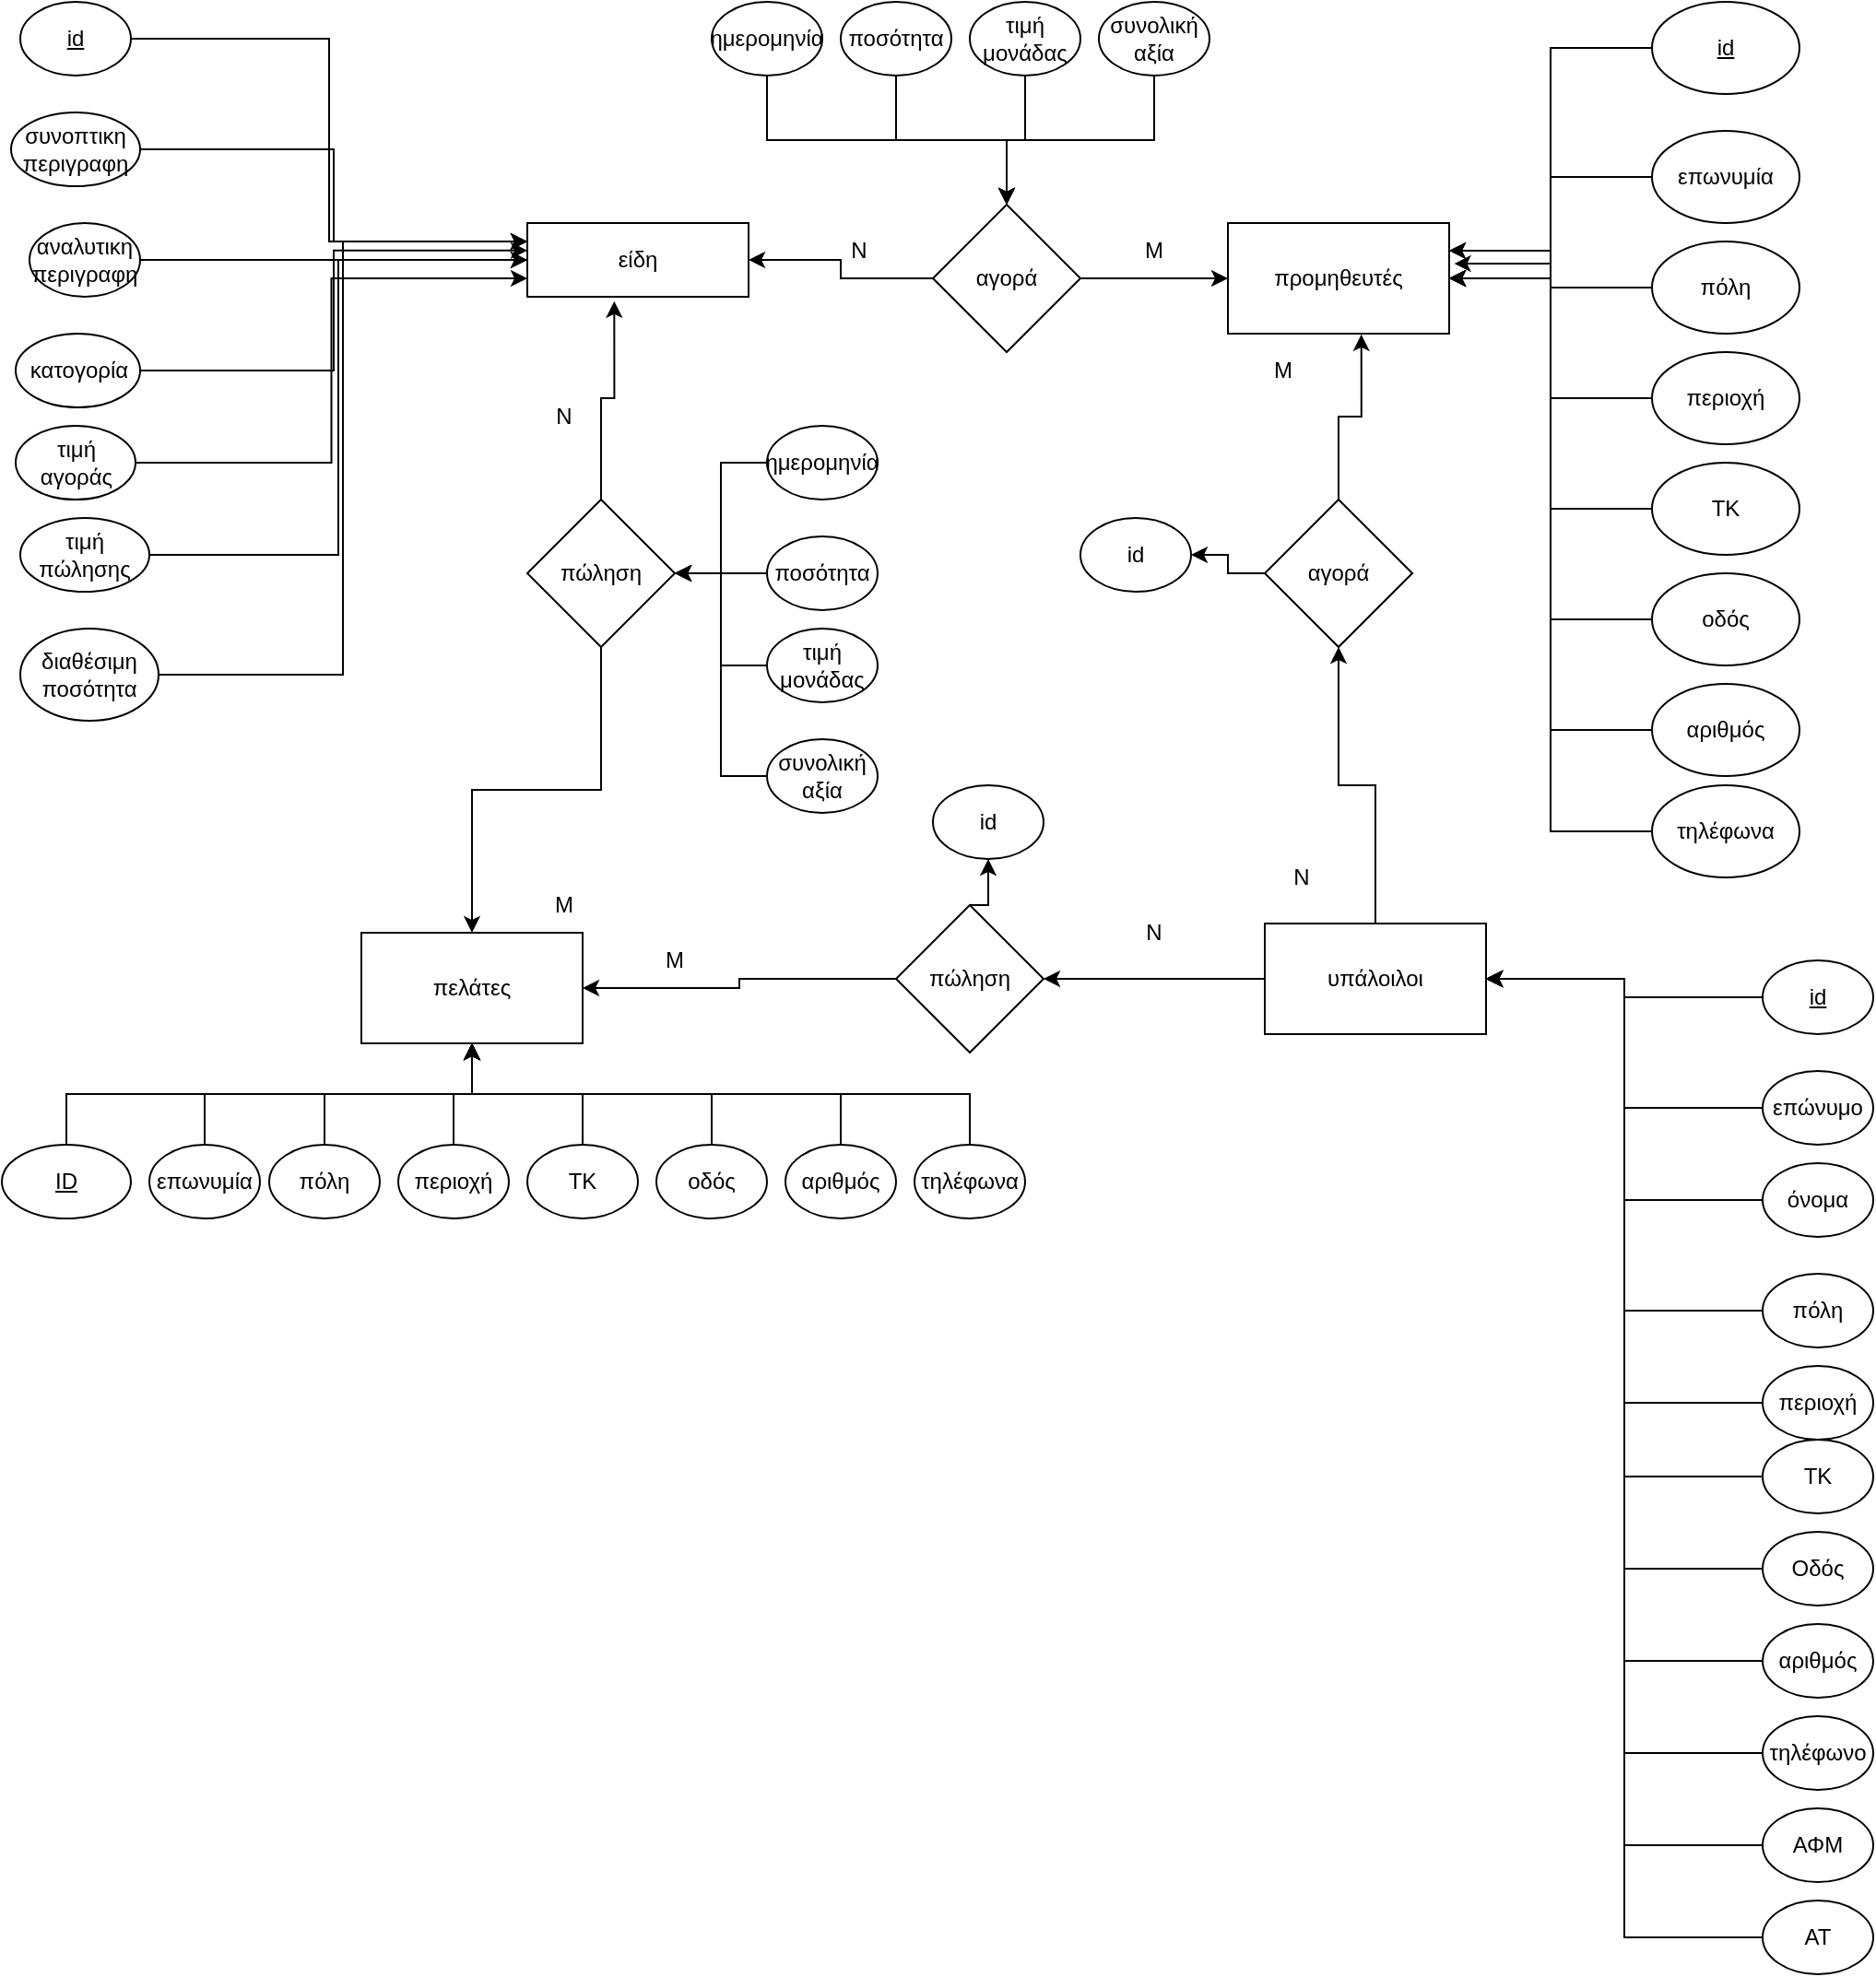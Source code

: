 <mxfile version="22.1.5" type="github">
  <diagram name="Σελίδα-1" id="LRhwLYZ0XrOosCkNov4p">
    <mxGraphModel dx="2100" dy="1132" grid="1" gridSize="10" guides="1" tooltips="1" connect="1" arrows="1" fold="1" page="1" pageScale="1" pageWidth="1169" pageHeight="1654" math="0" shadow="0">
      <root>
        <mxCell id="0" />
        <mxCell id="1" parent="0" />
        <mxCell id="1mnrNNHJ70fO4R5j_hnI-3" value="είδη" style="rounded=0;whiteSpace=wrap;html=1;" vertex="1" parent="1">
          <mxGeometry x="300" y="140" width="120" height="40" as="geometry" />
        </mxCell>
        <mxCell id="1mnrNNHJ70fO4R5j_hnI-4" value="πελάτες" style="rounded=0;whiteSpace=wrap;html=1;" vertex="1" parent="1">
          <mxGeometry x="210" y="525" width="120" height="60" as="geometry" />
        </mxCell>
        <mxCell id="1mnrNNHJ70fO4R5j_hnI-131" style="edgeStyle=orthogonalEdgeStyle;rounded=0;orthogonalLoop=1;jettySize=auto;html=1;exitX=0;exitY=0.5;exitDx=0;exitDy=0;entryX=1;entryY=0.5;entryDx=0;entryDy=0;" edge="1" parent="1" source="1mnrNNHJ70fO4R5j_hnI-5" target="1mnrNNHJ70fO4R5j_hnI-129">
          <mxGeometry relative="1" as="geometry" />
        </mxCell>
        <mxCell id="1mnrNNHJ70fO4R5j_hnI-132" style="edgeStyle=orthogonalEdgeStyle;rounded=0;orthogonalLoop=1;jettySize=auto;html=1;exitX=0.5;exitY=0;exitDx=0;exitDy=0;entryX=0.5;entryY=1;entryDx=0;entryDy=0;" edge="1" parent="1" source="1mnrNNHJ70fO4R5j_hnI-5" target="1mnrNNHJ70fO4R5j_hnI-130">
          <mxGeometry relative="1" as="geometry" />
        </mxCell>
        <mxCell id="1mnrNNHJ70fO4R5j_hnI-5" value="υπάλοιλοι" style="rounded=0;whiteSpace=wrap;html=1;" vertex="1" parent="1">
          <mxGeometry x="700" y="520" width="120" height="60" as="geometry" />
        </mxCell>
        <mxCell id="1mnrNNHJ70fO4R5j_hnI-6" value="προμηθευτές" style="rounded=0;whiteSpace=wrap;html=1;" vertex="1" parent="1">
          <mxGeometry x="680" y="140" width="120" height="60" as="geometry" />
        </mxCell>
        <mxCell id="1mnrNNHJ70fO4R5j_hnI-8" value="&lt;u&gt;id&lt;/u&gt;" style="ellipse;whiteSpace=wrap;html=1;" vertex="1" parent="1">
          <mxGeometry x="25" y="20" width="60" height="40" as="geometry" />
        </mxCell>
        <mxCell id="1mnrNNHJ70fO4R5j_hnI-9" value="αναλυτικη περιγραφη" style="ellipse;whiteSpace=wrap;html=1;" vertex="1" parent="1">
          <mxGeometry x="30" y="140" width="60" height="40" as="geometry" />
        </mxCell>
        <mxCell id="1mnrNNHJ70fO4R5j_hnI-18" style="edgeStyle=orthogonalEdgeStyle;rounded=0;orthogonalLoop=1;jettySize=auto;html=1;exitX=1;exitY=0.5;exitDx=0;exitDy=0;entryX=0;entryY=0.25;entryDx=0;entryDy=0;" edge="1" parent="1" source="1mnrNNHJ70fO4R5j_hnI-10" target="1mnrNNHJ70fO4R5j_hnI-3">
          <mxGeometry relative="1" as="geometry">
            <mxPoint x="130" y="80" as="targetPoint" />
          </mxGeometry>
        </mxCell>
        <mxCell id="1mnrNNHJ70fO4R5j_hnI-10" value="συνοπτικη περιγραφη" style="ellipse;whiteSpace=wrap;html=1;" vertex="1" parent="1">
          <mxGeometry x="20" y="80" width="70" height="40" as="geometry" />
        </mxCell>
        <mxCell id="1mnrNNHJ70fO4R5j_hnI-24" style="edgeStyle=orthogonalEdgeStyle;rounded=0;orthogonalLoop=1;jettySize=auto;html=1;exitX=1;exitY=0.5;exitDx=0;exitDy=0;entryX=0;entryY=0.25;entryDx=0;entryDy=0;" edge="1" parent="1" source="1mnrNNHJ70fO4R5j_hnI-12" target="1mnrNNHJ70fO4R5j_hnI-3">
          <mxGeometry relative="1" as="geometry" />
        </mxCell>
        <mxCell id="1mnrNNHJ70fO4R5j_hnI-12" value="διαθέσιμη ποσότητα" style="ellipse;whiteSpace=wrap;html=1;" vertex="1" parent="1">
          <mxGeometry x="25" y="360" width="75" height="50" as="geometry" />
        </mxCell>
        <mxCell id="1mnrNNHJ70fO4R5j_hnI-23" style="edgeStyle=orthogonalEdgeStyle;rounded=0;orthogonalLoop=1;jettySize=auto;html=1;exitX=1;exitY=0.5;exitDx=0;exitDy=0;entryX=0;entryY=0.5;entryDx=0;entryDy=0;" edge="1" parent="1" source="1mnrNNHJ70fO4R5j_hnI-13" target="1mnrNNHJ70fO4R5j_hnI-3">
          <mxGeometry relative="1" as="geometry" />
        </mxCell>
        <mxCell id="1mnrNNHJ70fO4R5j_hnI-13" value="τιμή πώλησης" style="ellipse;whiteSpace=wrap;html=1;" vertex="1" parent="1">
          <mxGeometry x="25" y="300" width="70" height="40" as="geometry" />
        </mxCell>
        <mxCell id="1mnrNNHJ70fO4R5j_hnI-22" style="edgeStyle=orthogonalEdgeStyle;rounded=0;orthogonalLoop=1;jettySize=auto;html=1;exitX=1;exitY=0.5;exitDx=0;exitDy=0;entryX=0;entryY=0.75;entryDx=0;entryDy=0;" edge="1" parent="1" source="1mnrNNHJ70fO4R5j_hnI-14" target="1mnrNNHJ70fO4R5j_hnI-3">
          <mxGeometry relative="1" as="geometry" />
        </mxCell>
        <mxCell id="1mnrNNHJ70fO4R5j_hnI-14" value="τιμή αγοράς" style="ellipse;whiteSpace=wrap;html=1;" vertex="1" parent="1">
          <mxGeometry x="22.5" y="250" width="65" height="40" as="geometry" />
        </mxCell>
        <mxCell id="1mnrNNHJ70fO4R5j_hnI-21" style="edgeStyle=orthogonalEdgeStyle;rounded=0;orthogonalLoop=1;jettySize=auto;html=1;exitX=1;exitY=0.5;exitDx=0;exitDy=0;entryX=0;entryY=0.5;entryDx=0;entryDy=0;" edge="1" parent="1" source="1mnrNNHJ70fO4R5j_hnI-15" target="1mnrNNHJ70fO4R5j_hnI-3">
          <mxGeometry relative="1" as="geometry" />
        </mxCell>
        <mxCell id="1mnrNNHJ70fO4R5j_hnI-15" value="κατογορία" style="ellipse;whiteSpace=wrap;html=1;" vertex="1" parent="1">
          <mxGeometry x="22.5" y="200" width="67.5" height="40" as="geometry" />
        </mxCell>
        <mxCell id="1mnrNNHJ70fO4R5j_hnI-17" style="edgeStyle=orthogonalEdgeStyle;rounded=0;orthogonalLoop=1;jettySize=auto;html=1;exitX=1;exitY=0.5;exitDx=0;exitDy=0;entryX=0;entryY=0.25;entryDx=0;entryDy=0;" edge="1" parent="1" source="1mnrNNHJ70fO4R5j_hnI-8" target="1mnrNNHJ70fO4R5j_hnI-3">
          <mxGeometry relative="1" as="geometry">
            <mxPoint x="110" y="70" as="targetPoint" />
          </mxGeometry>
        </mxCell>
        <mxCell id="1mnrNNHJ70fO4R5j_hnI-19" style="edgeStyle=orthogonalEdgeStyle;rounded=0;orthogonalLoop=1;jettySize=auto;html=1;exitX=1;exitY=0.5;exitDx=0;exitDy=0;entryX=0;entryY=0.373;entryDx=0;entryDy=0;entryPerimeter=0;" edge="1" parent="1" source="1mnrNNHJ70fO4R5j_hnI-9" target="1mnrNNHJ70fO4R5j_hnI-3">
          <mxGeometry relative="1" as="geometry" />
        </mxCell>
        <mxCell id="1mnrNNHJ70fO4R5j_hnI-27" style="edgeStyle=orthogonalEdgeStyle;rounded=0;orthogonalLoop=1;jettySize=auto;html=1;exitX=1;exitY=0.5;exitDx=0;exitDy=0;entryX=0;entryY=0.5;entryDx=0;entryDy=0;" edge="1" parent="1" source="1mnrNNHJ70fO4R5j_hnI-25" target="1mnrNNHJ70fO4R5j_hnI-6">
          <mxGeometry relative="1" as="geometry" />
        </mxCell>
        <mxCell id="1mnrNNHJ70fO4R5j_hnI-28" style="edgeStyle=orthogonalEdgeStyle;rounded=0;orthogonalLoop=1;jettySize=auto;html=1;exitX=0;exitY=0.5;exitDx=0;exitDy=0;entryX=1;entryY=0.5;entryDx=0;entryDy=0;" edge="1" parent="1" source="1mnrNNHJ70fO4R5j_hnI-25" target="1mnrNNHJ70fO4R5j_hnI-3">
          <mxGeometry relative="1" as="geometry">
            <mxPoint x="510" y="180" as="targetPoint" />
          </mxGeometry>
        </mxCell>
        <mxCell id="1mnrNNHJ70fO4R5j_hnI-25" value="αγορά" style="rhombus;whiteSpace=wrap;html=1;" vertex="1" parent="1">
          <mxGeometry x="520" y="130" width="80" height="80" as="geometry" />
        </mxCell>
        <mxCell id="1mnrNNHJ70fO4R5j_hnI-29" style="edgeStyle=orthogonalEdgeStyle;rounded=0;orthogonalLoop=1;jettySize=auto;html=1;exitX=0.5;exitY=1;exitDx=0;exitDy=0;" edge="1" parent="1" source="1mnrNNHJ70fO4R5j_hnI-26" target="1mnrNNHJ70fO4R5j_hnI-4">
          <mxGeometry relative="1" as="geometry" />
        </mxCell>
        <mxCell id="1mnrNNHJ70fO4R5j_hnI-26" value="πώληση" style="rhombus;whiteSpace=wrap;html=1;" vertex="1" parent="1">
          <mxGeometry x="300" y="290" width="80" height="80" as="geometry" />
        </mxCell>
        <mxCell id="1mnrNNHJ70fO4R5j_hnI-30" style="edgeStyle=orthogonalEdgeStyle;rounded=0;orthogonalLoop=1;jettySize=auto;html=1;exitX=0.5;exitY=0;exitDx=0;exitDy=0;entryX=0.393;entryY=1.06;entryDx=0;entryDy=0;entryPerimeter=0;" edge="1" parent="1" source="1mnrNNHJ70fO4R5j_hnI-26" target="1mnrNNHJ70fO4R5j_hnI-3">
          <mxGeometry relative="1" as="geometry" />
        </mxCell>
        <mxCell id="1mnrNNHJ70fO4R5j_hnI-52" style="edgeStyle=orthogonalEdgeStyle;rounded=0;orthogonalLoop=1;jettySize=auto;html=1;exitX=0;exitY=0.5;exitDx=0;exitDy=0;entryX=1;entryY=0.5;entryDx=0;entryDy=0;" edge="1" parent="1" source="1mnrNNHJ70fO4R5j_hnI-36" target="1mnrNNHJ70fO4R5j_hnI-6">
          <mxGeometry relative="1" as="geometry" />
        </mxCell>
        <mxCell id="1mnrNNHJ70fO4R5j_hnI-36" value="τηλέφωνα" style="ellipse;whiteSpace=wrap;html=1;" vertex="1" parent="1">
          <mxGeometry x="910" y="445" width="80" height="50" as="geometry" />
        </mxCell>
        <mxCell id="1mnrNNHJ70fO4R5j_hnI-51" style="edgeStyle=orthogonalEdgeStyle;rounded=0;orthogonalLoop=1;jettySize=auto;html=1;exitX=0;exitY=0.5;exitDx=0;exitDy=0;entryX=1;entryY=0.5;entryDx=0;entryDy=0;" edge="1" parent="1" source="1mnrNNHJ70fO4R5j_hnI-37" target="1mnrNNHJ70fO4R5j_hnI-6">
          <mxGeometry relative="1" as="geometry" />
        </mxCell>
        <mxCell id="1mnrNNHJ70fO4R5j_hnI-37" value="αριθμός" style="ellipse;whiteSpace=wrap;html=1;" vertex="1" parent="1">
          <mxGeometry x="910" y="390" width="80" height="50" as="geometry" />
        </mxCell>
        <mxCell id="1mnrNNHJ70fO4R5j_hnI-49" style="edgeStyle=orthogonalEdgeStyle;rounded=0;orthogonalLoop=1;jettySize=auto;html=1;exitX=0;exitY=0.5;exitDx=0;exitDy=0;entryX=1;entryY=0.25;entryDx=0;entryDy=0;" edge="1" parent="1" source="1mnrNNHJ70fO4R5j_hnI-38" target="1mnrNNHJ70fO4R5j_hnI-6">
          <mxGeometry relative="1" as="geometry" />
        </mxCell>
        <mxCell id="1mnrNNHJ70fO4R5j_hnI-38" value="οδός" style="ellipse;whiteSpace=wrap;html=1;" vertex="1" parent="1">
          <mxGeometry x="910" y="330" width="80" height="50" as="geometry" />
        </mxCell>
        <mxCell id="1mnrNNHJ70fO4R5j_hnI-48" style="edgeStyle=orthogonalEdgeStyle;rounded=0;orthogonalLoop=1;jettySize=auto;html=1;exitX=0;exitY=0.5;exitDx=0;exitDy=0;entryX=1;entryY=0.5;entryDx=0;entryDy=0;" edge="1" parent="1" source="1mnrNNHJ70fO4R5j_hnI-39" target="1mnrNNHJ70fO4R5j_hnI-6">
          <mxGeometry relative="1" as="geometry" />
        </mxCell>
        <mxCell id="1mnrNNHJ70fO4R5j_hnI-39" value="ΤΚ" style="ellipse;whiteSpace=wrap;html=1;" vertex="1" parent="1">
          <mxGeometry x="910" y="270" width="80" height="50" as="geometry" />
        </mxCell>
        <mxCell id="1mnrNNHJ70fO4R5j_hnI-47" style="edgeStyle=orthogonalEdgeStyle;rounded=0;orthogonalLoop=1;jettySize=auto;html=1;exitX=0;exitY=0.5;exitDx=0;exitDy=0;entryX=1;entryY=0.5;entryDx=0;entryDy=0;" edge="1" parent="1" source="1mnrNNHJ70fO4R5j_hnI-40" target="1mnrNNHJ70fO4R5j_hnI-6">
          <mxGeometry relative="1" as="geometry" />
        </mxCell>
        <mxCell id="1mnrNNHJ70fO4R5j_hnI-40" value="περιοχή" style="ellipse;whiteSpace=wrap;html=1;" vertex="1" parent="1">
          <mxGeometry x="910" y="210" width="80" height="50" as="geometry" />
        </mxCell>
        <mxCell id="1mnrNNHJ70fO4R5j_hnI-46" style="edgeStyle=orthogonalEdgeStyle;rounded=0;orthogonalLoop=1;jettySize=auto;html=1;exitX=0;exitY=0.5;exitDx=0;exitDy=0;entryX=1.023;entryY=0.367;entryDx=0;entryDy=0;entryPerimeter=0;" edge="1" parent="1" source="1mnrNNHJ70fO4R5j_hnI-41" target="1mnrNNHJ70fO4R5j_hnI-6">
          <mxGeometry relative="1" as="geometry">
            <mxPoint x="800" y="175" as="targetPoint" />
          </mxGeometry>
        </mxCell>
        <mxCell id="1mnrNNHJ70fO4R5j_hnI-41" value="πόλη" style="ellipse;whiteSpace=wrap;html=1;" vertex="1" parent="1">
          <mxGeometry x="910" y="150" width="80" height="50" as="geometry" />
        </mxCell>
        <mxCell id="1mnrNNHJ70fO4R5j_hnI-45" style="edgeStyle=orthogonalEdgeStyle;rounded=0;orthogonalLoop=1;jettySize=auto;html=1;exitX=0;exitY=0.5;exitDx=0;exitDy=0;entryX=1;entryY=0.5;entryDx=0;entryDy=0;" edge="1" parent="1" source="1mnrNNHJ70fO4R5j_hnI-42" target="1mnrNNHJ70fO4R5j_hnI-6">
          <mxGeometry relative="1" as="geometry" />
        </mxCell>
        <mxCell id="1mnrNNHJ70fO4R5j_hnI-42" value="επωνυμία" style="ellipse;whiteSpace=wrap;html=1;" vertex="1" parent="1">
          <mxGeometry x="910" y="90" width="80" height="50" as="geometry" />
        </mxCell>
        <mxCell id="1mnrNNHJ70fO4R5j_hnI-44" style="edgeStyle=orthogonalEdgeStyle;rounded=0;orthogonalLoop=1;jettySize=auto;html=1;exitX=0;exitY=0.5;exitDx=0;exitDy=0;entryX=1;entryY=0.25;entryDx=0;entryDy=0;" edge="1" parent="1" source="1mnrNNHJ70fO4R5j_hnI-43" target="1mnrNNHJ70fO4R5j_hnI-6">
          <mxGeometry relative="1" as="geometry" />
        </mxCell>
        <mxCell id="1mnrNNHJ70fO4R5j_hnI-43" value="&lt;u&gt;id&lt;/u&gt;" style="ellipse;whiteSpace=wrap;html=1;" vertex="1" parent="1">
          <mxGeometry x="910" y="20" width="80" height="50" as="geometry" />
        </mxCell>
        <mxCell id="1mnrNNHJ70fO4R5j_hnI-53" value="Ν" style="text;html=1;strokeColor=none;fillColor=none;align=center;verticalAlign=middle;whiteSpace=wrap;rounded=0;" vertex="1" parent="1">
          <mxGeometry x="450" y="140" width="60" height="30" as="geometry" />
        </mxCell>
        <mxCell id="1mnrNNHJ70fO4R5j_hnI-54" value="Μ" style="text;html=1;strokeColor=none;fillColor=none;align=center;verticalAlign=middle;whiteSpace=wrap;rounded=0;" vertex="1" parent="1">
          <mxGeometry x="610" y="140" width="60" height="30" as="geometry" />
        </mxCell>
        <mxCell id="1mnrNNHJ70fO4R5j_hnI-55" value="Ν" style="text;html=1;strokeColor=none;fillColor=none;align=center;verticalAlign=middle;whiteSpace=wrap;rounded=0;" vertex="1" parent="1">
          <mxGeometry x="290" y="230" width="60" height="30" as="geometry" />
        </mxCell>
        <mxCell id="1mnrNNHJ70fO4R5j_hnI-56" value="Μ" style="text;html=1;strokeColor=none;fillColor=none;align=center;verticalAlign=middle;whiteSpace=wrap;rounded=0;" vertex="1" parent="1">
          <mxGeometry x="290" y="495" width="60" height="30" as="geometry" />
        </mxCell>
        <mxCell id="1mnrNNHJ70fO4R5j_hnI-91" style="edgeStyle=orthogonalEdgeStyle;rounded=0;orthogonalLoop=1;jettySize=auto;html=1;exitX=0.5;exitY=1;exitDx=0;exitDy=0;entryX=0.5;entryY=0;entryDx=0;entryDy=0;" edge="1" parent="1" source="1mnrNNHJ70fO4R5j_hnI-57" target="1mnrNNHJ70fO4R5j_hnI-25">
          <mxGeometry relative="1" as="geometry" />
        </mxCell>
        <mxCell id="1mnrNNHJ70fO4R5j_hnI-57" value="ημερομηνία" style="ellipse;whiteSpace=wrap;html=1;" vertex="1" parent="1">
          <mxGeometry x="400" y="20" width="60" height="40" as="geometry" />
        </mxCell>
        <mxCell id="1mnrNNHJ70fO4R5j_hnI-90" style="edgeStyle=orthogonalEdgeStyle;rounded=0;orthogonalLoop=1;jettySize=auto;html=1;exitX=0.5;exitY=0;exitDx=0;exitDy=0;entryX=0.5;entryY=1;entryDx=0;entryDy=0;" edge="1" parent="1" source="1mnrNNHJ70fO4R5j_hnI-58" target="1mnrNNHJ70fO4R5j_hnI-4">
          <mxGeometry relative="1" as="geometry" />
        </mxCell>
        <mxCell id="1mnrNNHJ70fO4R5j_hnI-58" value="τηλέφωνα" style="ellipse;whiteSpace=wrap;html=1;" vertex="1" parent="1">
          <mxGeometry x="510" y="640" width="60" height="40" as="geometry" />
        </mxCell>
        <mxCell id="1mnrNNHJ70fO4R5j_hnI-89" style="edgeStyle=orthogonalEdgeStyle;rounded=0;orthogonalLoop=1;jettySize=auto;html=1;exitX=0.5;exitY=0;exitDx=0;exitDy=0;" edge="1" parent="1" source="1mnrNNHJ70fO4R5j_hnI-59" target="1mnrNNHJ70fO4R5j_hnI-4">
          <mxGeometry relative="1" as="geometry" />
        </mxCell>
        <mxCell id="1mnrNNHJ70fO4R5j_hnI-59" value="αριθμός" style="ellipse;whiteSpace=wrap;html=1;" vertex="1" parent="1">
          <mxGeometry x="440" y="640" width="60" height="40" as="geometry" />
        </mxCell>
        <mxCell id="1mnrNNHJ70fO4R5j_hnI-88" style="edgeStyle=orthogonalEdgeStyle;rounded=0;orthogonalLoop=1;jettySize=auto;html=1;exitX=0.5;exitY=0;exitDx=0;exitDy=0;entryX=0.5;entryY=1;entryDx=0;entryDy=0;" edge="1" parent="1" source="1mnrNNHJ70fO4R5j_hnI-60" target="1mnrNNHJ70fO4R5j_hnI-4">
          <mxGeometry relative="1" as="geometry" />
        </mxCell>
        <mxCell id="1mnrNNHJ70fO4R5j_hnI-60" value="οδός" style="ellipse;whiteSpace=wrap;html=1;" vertex="1" parent="1">
          <mxGeometry x="370" y="640" width="60" height="40" as="geometry" />
        </mxCell>
        <mxCell id="1mnrNNHJ70fO4R5j_hnI-87" style="edgeStyle=orthogonalEdgeStyle;rounded=0;orthogonalLoop=1;jettySize=auto;html=1;exitX=0.5;exitY=0;exitDx=0;exitDy=0;entryX=0.5;entryY=1;entryDx=0;entryDy=0;" edge="1" parent="1" source="1mnrNNHJ70fO4R5j_hnI-61" target="1mnrNNHJ70fO4R5j_hnI-4">
          <mxGeometry relative="1" as="geometry" />
        </mxCell>
        <mxCell id="1mnrNNHJ70fO4R5j_hnI-61" value="ΤΚ" style="ellipse;whiteSpace=wrap;html=1;" vertex="1" parent="1">
          <mxGeometry x="300" y="640" width="60" height="40" as="geometry" />
        </mxCell>
        <mxCell id="1mnrNNHJ70fO4R5j_hnI-86" style="edgeStyle=orthogonalEdgeStyle;rounded=0;orthogonalLoop=1;jettySize=auto;html=1;exitX=0.5;exitY=0;exitDx=0;exitDy=0;entryX=0.5;entryY=1;entryDx=0;entryDy=0;" edge="1" parent="1" source="1mnrNNHJ70fO4R5j_hnI-62" target="1mnrNNHJ70fO4R5j_hnI-4">
          <mxGeometry relative="1" as="geometry">
            <mxPoint x="340" y="580" as="targetPoint" />
          </mxGeometry>
        </mxCell>
        <mxCell id="1mnrNNHJ70fO4R5j_hnI-62" value="περιοχή" style="ellipse;whiteSpace=wrap;html=1;" vertex="1" parent="1">
          <mxGeometry x="230" y="640" width="60" height="40" as="geometry" />
        </mxCell>
        <mxCell id="1mnrNNHJ70fO4R5j_hnI-85" style="edgeStyle=orthogonalEdgeStyle;rounded=0;orthogonalLoop=1;jettySize=auto;html=1;exitX=0.5;exitY=0;exitDx=0;exitDy=0;entryX=0.5;entryY=1;entryDx=0;entryDy=0;" edge="1" parent="1" source="1mnrNNHJ70fO4R5j_hnI-63" target="1mnrNNHJ70fO4R5j_hnI-4">
          <mxGeometry relative="1" as="geometry" />
        </mxCell>
        <mxCell id="1mnrNNHJ70fO4R5j_hnI-63" value="πόλη" style="ellipse;whiteSpace=wrap;html=1;" vertex="1" parent="1">
          <mxGeometry x="160" y="640" width="60" height="40" as="geometry" />
        </mxCell>
        <mxCell id="1mnrNNHJ70fO4R5j_hnI-84" style="edgeStyle=orthogonalEdgeStyle;rounded=0;orthogonalLoop=1;jettySize=auto;html=1;exitX=0.5;exitY=0;exitDx=0;exitDy=0;entryX=0.5;entryY=1;entryDx=0;entryDy=0;" edge="1" parent="1" source="1mnrNNHJ70fO4R5j_hnI-64" target="1mnrNNHJ70fO4R5j_hnI-4">
          <mxGeometry relative="1" as="geometry" />
        </mxCell>
        <mxCell id="1mnrNNHJ70fO4R5j_hnI-64" value="επωνυμία" style="ellipse;whiteSpace=wrap;html=1;" vertex="1" parent="1">
          <mxGeometry x="95" y="640" width="60" height="40" as="geometry" />
        </mxCell>
        <mxCell id="1mnrNNHJ70fO4R5j_hnI-76" style="edgeStyle=orthogonalEdgeStyle;rounded=0;orthogonalLoop=1;jettySize=auto;html=1;exitX=0.5;exitY=0;exitDx=0;exitDy=0;entryX=0.5;entryY=1;entryDx=0;entryDy=0;" edge="1" parent="1" source="1mnrNNHJ70fO4R5j_hnI-65" target="1mnrNNHJ70fO4R5j_hnI-4">
          <mxGeometry relative="1" as="geometry" />
        </mxCell>
        <mxCell id="1mnrNNHJ70fO4R5j_hnI-65" value="&lt;u&gt;ID&lt;/u&gt;" style="ellipse;whiteSpace=wrap;html=1;" vertex="1" parent="1">
          <mxGeometry x="15" y="640" width="70" height="40" as="geometry" />
        </mxCell>
        <mxCell id="1mnrNNHJ70fO4R5j_hnI-112" style="edgeStyle=orthogonalEdgeStyle;rounded=0;orthogonalLoop=1;jettySize=auto;html=1;exitX=0;exitY=0.5;exitDx=0;exitDy=0;entryX=1;entryY=0.5;entryDx=0;entryDy=0;" edge="1" parent="1" source="1mnrNNHJ70fO4R5j_hnI-92" target="1mnrNNHJ70fO4R5j_hnI-5">
          <mxGeometry relative="1" as="geometry" />
        </mxCell>
        <mxCell id="1mnrNNHJ70fO4R5j_hnI-92" value="όνομα" style="ellipse;whiteSpace=wrap;html=1;" vertex="1" parent="1">
          <mxGeometry x="970" y="650" width="60" height="40" as="geometry" />
        </mxCell>
        <mxCell id="1mnrNNHJ70fO4R5j_hnI-110" style="edgeStyle=orthogonalEdgeStyle;rounded=0;orthogonalLoop=1;jettySize=auto;html=1;exitX=0;exitY=0.5;exitDx=0;exitDy=0;entryX=1;entryY=0.5;entryDx=0;entryDy=0;" edge="1" parent="1" source="1mnrNNHJ70fO4R5j_hnI-93" target="1mnrNNHJ70fO4R5j_hnI-5">
          <mxGeometry relative="1" as="geometry" />
        </mxCell>
        <mxCell id="1mnrNNHJ70fO4R5j_hnI-93" value="επώνυμο" style="ellipse;whiteSpace=wrap;html=1;" vertex="1" parent="1">
          <mxGeometry x="970" y="600" width="60" height="40" as="geometry" />
        </mxCell>
        <mxCell id="1mnrNNHJ70fO4R5j_hnI-109" style="edgeStyle=orthogonalEdgeStyle;rounded=0;orthogonalLoop=1;jettySize=auto;html=1;exitX=0;exitY=0.5;exitDx=0;exitDy=0;entryX=1;entryY=0.5;entryDx=0;entryDy=0;" edge="1" parent="1" source="1mnrNNHJ70fO4R5j_hnI-94" target="1mnrNNHJ70fO4R5j_hnI-5">
          <mxGeometry relative="1" as="geometry" />
        </mxCell>
        <mxCell id="1mnrNNHJ70fO4R5j_hnI-94" value="&lt;u&gt;id&lt;/u&gt;" style="ellipse;whiteSpace=wrap;html=1;" vertex="1" parent="1">
          <mxGeometry x="970" y="540" width="60" height="40" as="geometry" />
        </mxCell>
        <mxCell id="1mnrNNHJ70fO4R5j_hnI-105" style="edgeStyle=orthogonalEdgeStyle;rounded=0;orthogonalLoop=1;jettySize=auto;html=1;exitX=0;exitY=0.5;exitDx=0;exitDy=0;entryX=1;entryY=0.5;entryDx=0;entryDy=0;" edge="1" parent="1" source="1mnrNNHJ70fO4R5j_hnI-95" target="1mnrNNHJ70fO4R5j_hnI-26">
          <mxGeometry relative="1" as="geometry" />
        </mxCell>
        <mxCell id="1mnrNNHJ70fO4R5j_hnI-95" value="συνολική αξία" style="ellipse;whiteSpace=wrap;html=1;" vertex="1" parent="1">
          <mxGeometry x="430" y="420" width="60" height="40" as="geometry" />
        </mxCell>
        <mxCell id="1mnrNNHJ70fO4R5j_hnI-106" style="edgeStyle=orthogonalEdgeStyle;rounded=0;orthogonalLoop=1;jettySize=auto;html=1;exitX=0;exitY=0.5;exitDx=0;exitDy=0;entryX=1;entryY=0.5;entryDx=0;entryDy=0;" edge="1" parent="1" source="1mnrNNHJ70fO4R5j_hnI-96" target="1mnrNNHJ70fO4R5j_hnI-26">
          <mxGeometry relative="1" as="geometry" />
        </mxCell>
        <mxCell id="1mnrNNHJ70fO4R5j_hnI-96" value="τιμή μονάδας" style="ellipse;whiteSpace=wrap;html=1;" vertex="1" parent="1">
          <mxGeometry x="430" y="360" width="60" height="40" as="geometry" />
        </mxCell>
        <mxCell id="1mnrNNHJ70fO4R5j_hnI-107" style="edgeStyle=orthogonalEdgeStyle;rounded=0;orthogonalLoop=1;jettySize=auto;html=1;exitX=0;exitY=0.5;exitDx=0;exitDy=0;entryX=1;entryY=0.5;entryDx=0;entryDy=0;" edge="1" parent="1" source="1mnrNNHJ70fO4R5j_hnI-97" target="1mnrNNHJ70fO4R5j_hnI-26">
          <mxGeometry relative="1" as="geometry" />
        </mxCell>
        <mxCell id="1mnrNNHJ70fO4R5j_hnI-97" value="ποσότητα" style="ellipse;whiteSpace=wrap;html=1;" vertex="1" parent="1">
          <mxGeometry x="430" y="310" width="60" height="40" as="geometry" />
        </mxCell>
        <mxCell id="1mnrNNHJ70fO4R5j_hnI-108" style="edgeStyle=orthogonalEdgeStyle;rounded=0;orthogonalLoop=1;jettySize=auto;html=1;exitX=1;exitY=0.5;exitDx=0;exitDy=0;entryX=1;entryY=0.5;entryDx=0;entryDy=0;" edge="1" parent="1" source="1mnrNNHJ70fO4R5j_hnI-98" target="1mnrNNHJ70fO4R5j_hnI-26">
          <mxGeometry relative="1" as="geometry" />
        </mxCell>
        <mxCell id="1mnrNNHJ70fO4R5j_hnI-98" value="ημερομηνία" style="ellipse;whiteSpace=wrap;html=1;direction=west;" vertex="1" parent="1">
          <mxGeometry x="430" y="250" width="60" height="40" as="geometry" />
        </mxCell>
        <mxCell id="1mnrNNHJ70fO4R5j_hnI-104" style="edgeStyle=orthogonalEdgeStyle;rounded=0;orthogonalLoop=1;jettySize=auto;html=1;exitX=0.5;exitY=1;exitDx=0;exitDy=0;entryX=0.5;entryY=0;entryDx=0;entryDy=0;" edge="1" parent="1" source="1mnrNNHJ70fO4R5j_hnI-99" target="1mnrNNHJ70fO4R5j_hnI-25">
          <mxGeometry relative="1" as="geometry" />
        </mxCell>
        <mxCell id="1mnrNNHJ70fO4R5j_hnI-99" value="ποσότητα" style="ellipse;whiteSpace=wrap;html=1;" vertex="1" parent="1">
          <mxGeometry x="470" y="20" width="60" height="40" as="geometry" />
        </mxCell>
        <mxCell id="1mnrNNHJ70fO4R5j_hnI-102" style="edgeStyle=orthogonalEdgeStyle;rounded=0;orthogonalLoop=1;jettySize=auto;html=1;exitX=0.5;exitY=1;exitDx=0;exitDy=0;entryX=0.5;entryY=0;entryDx=0;entryDy=0;" edge="1" parent="1" source="1mnrNNHJ70fO4R5j_hnI-100" target="1mnrNNHJ70fO4R5j_hnI-25">
          <mxGeometry relative="1" as="geometry" />
        </mxCell>
        <mxCell id="1mnrNNHJ70fO4R5j_hnI-100" value="συνολική αξία" style="ellipse;whiteSpace=wrap;html=1;" vertex="1" parent="1">
          <mxGeometry x="610" y="20" width="60" height="40" as="geometry" />
        </mxCell>
        <mxCell id="1mnrNNHJ70fO4R5j_hnI-103" style="edgeStyle=orthogonalEdgeStyle;rounded=0;orthogonalLoop=1;jettySize=auto;html=1;exitX=0.5;exitY=1;exitDx=0;exitDy=0;entryX=0.5;entryY=0;entryDx=0;entryDy=0;" edge="1" parent="1" source="1mnrNNHJ70fO4R5j_hnI-101" target="1mnrNNHJ70fO4R5j_hnI-25">
          <mxGeometry relative="1" as="geometry" />
        </mxCell>
        <mxCell id="1mnrNNHJ70fO4R5j_hnI-101" value="τιμή μονάδας" style="ellipse;whiteSpace=wrap;html=1;" vertex="1" parent="1">
          <mxGeometry x="540" y="20" width="60" height="40" as="geometry" />
        </mxCell>
        <mxCell id="1mnrNNHJ70fO4R5j_hnI-122" style="edgeStyle=orthogonalEdgeStyle;rounded=0;orthogonalLoop=1;jettySize=auto;html=1;exitX=0;exitY=0.5;exitDx=0;exitDy=0;entryX=1;entryY=0.5;entryDx=0;entryDy=0;" edge="1" parent="1" source="1mnrNNHJ70fO4R5j_hnI-113" target="1mnrNNHJ70fO4R5j_hnI-5">
          <mxGeometry relative="1" as="geometry" />
        </mxCell>
        <mxCell id="1mnrNNHJ70fO4R5j_hnI-113" value="αριθμός" style="ellipse;whiteSpace=wrap;html=1;" vertex="1" parent="1">
          <mxGeometry x="970" y="900" width="60" height="40" as="geometry" />
        </mxCell>
        <mxCell id="1mnrNNHJ70fO4R5j_hnI-121" style="edgeStyle=orthogonalEdgeStyle;rounded=0;orthogonalLoop=1;jettySize=auto;html=1;exitX=0;exitY=0.5;exitDx=0;exitDy=0;entryX=1;entryY=0.5;entryDx=0;entryDy=0;" edge="1" parent="1" source="1mnrNNHJ70fO4R5j_hnI-114" target="1mnrNNHJ70fO4R5j_hnI-5">
          <mxGeometry relative="1" as="geometry">
            <mxPoint x="850" y="700" as="targetPoint" />
          </mxGeometry>
        </mxCell>
        <mxCell id="1mnrNNHJ70fO4R5j_hnI-114" value="Οδός" style="ellipse;whiteSpace=wrap;html=1;" vertex="1" parent="1">
          <mxGeometry x="970" y="850" width="60" height="40" as="geometry" />
        </mxCell>
        <mxCell id="1mnrNNHJ70fO4R5j_hnI-120" style="edgeStyle=orthogonalEdgeStyle;rounded=0;orthogonalLoop=1;jettySize=auto;html=1;exitX=0;exitY=0.5;exitDx=0;exitDy=0;entryX=1;entryY=0.5;entryDx=0;entryDy=0;" edge="1" parent="1" source="1mnrNNHJ70fO4R5j_hnI-115" target="1mnrNNHJ70fO4R5j_hnI-5">
          <mxGeometry relative="1" as="geometry" />
        </mxCell>
        <mxCell id="1mnrNNHJ70fO4R5j_hnI-115" value="ΤΚ" style="ellipse;whiteSpace=wrap;html=1;" vertex="1" parent="1">
          <mxGeometry x="970" y="800" width="60" height="40" as="geometry" />
        </mxCell>
        <mxCell id="1mnrNNHJ70fO4R5j_hnI-119" style="edgeStyle=orthogonalEdgeStyle;rounded=0;orthogonalLoop=1;jettySize=auto;html=1;exitX=0;exitY=0.5;exitDx=0;exitDy=0;entryX=1;entryY=0.5;entryDx=0;entryDy=0;" edge="1" parent="1" source="1mnrNNHJ70fO4R5j_hnI-116" target="1mnrNNHJ70fO4R5j_hnI-5">
          <mxGeometry relative="1" as="geometry">
            <mxPoint x="840" y="700" as="targetPoint" />
          </mxGeometry>
        </mxCell>
        <mxCell id="1mnrNNHJ70fO4R5j_hnI-116" value="περιοχή" style="ellipse;whiteSpace=wrap;html=1;" vertex="1" parent="1">
          <mxGeometry x="970" y="760" width="60" height="40" as="geometry" />
        </mxCell>
        <mxCell id="1mnrNNHJ70fO4R5j_hnI-118" style="edgeStyle=orthogonalEdgeStyle;rounded=0;orthogonalLoop=1;jettySize=auto;html=1;exitX=0;exitY=0.5;exitDx=0;exitDy=0;entryX=1;entryY=0.5;entryDx=0;entryDy=0;" edge="1" parent="1" source="1mnrNNHJ70fO4R5j_hnI-117" target="1mnrNNHJ70fO4R5j_hnI-5">
          <mxGeometry relative="1" as="geometry" />
        </mxCell>
        <mxCell id="1mnrNNHJ70fO4R5j_hnI-117" value="πόλη" style="ellipse;whiteSpace=wrap;html=1;" vertex="1" parent="1">
          <mxGeometry x="970" y="710" width="60" height="40" as="geometry" />
        </mxCell>
        <mxCell id="1mnrNNHJ70fO4R5j_hnI-128" style="edgeStyle=orthogonalEdgeStyle;rounded=0;orthogonalLoop=1;jettySize=auto;html=1;exitX=0;exitY=0.5;exitDx=0;exitDy=0;entryX=1;entryY=0.5;entryDx=0;entryDy=0;" edge="1" parent="1" source="1mnrNNHJ70fO4R5j_hnI-123" target="1mnrNNHJ70fO4R5j_hnI-5">
          <mxGeometry relative="1" as="geometry" />
        </mxCell>
        <mxCell id="1mnrNNHJ70fO4R5j_hnI-123" value="ΑΤ" style="ellipse;whiteSpace=wrap;html=1;" vertex="1" parent="1">
          <mxGeometry x="970" y="1050" width="60" height="40" as="geometry" />
        </mxCell>
        <mxCell id="1mnrNNHJ70fO4R5j_hnI-127" style="edgeStyle=orthogonalEdgeStyle;rounded=0;orthogonalLoop=1;jettySize=auto;html=1;exitX=0;exitY=0.5;exitDx=0;exitDy=0;entryX=1;entryY=0.5;entryDx=0;entryDy=0;" edge="1" parent="1" source="1mnrNNHJ70fO4R5j_hnI-124" target="1mnrNNHJ70fO4R5j_hnI-5">
          <mxGeometry relative="1" as="geometry" />
        </mxCell>
        <mxCell id="1mnrNNHJ70fO4R5j_hnI-124" value="ΑΦΜ" style="ellipse;whiteSpace=wrap;html=1;" vertex="1" parent="1">
          <mxGeometry x="970" y="1000" width="60" height="40" as="geometry" />
        </mxCell>
        <mxCell id="1mnrNNHJ70fO4R5j_hnI-126" style="edgeStyle=orthogonalEdgeStyle;rounded=0;orthogonalLoop=1;jettySize=auto;html=1;exitX=0;exitY=0.5;exitDx=0;exitDy=0;entryX=1;entryY=0.5;entryDx=0;entryDy=0;" edge="1" parent="1" source="1mnrNNHJ70fO4R5j_hnI-125" target="1mnrNNHJ70fO4R5j_hnI-5">
          <mxGeometry relative="1" as="geometry" />
        </mxCell>
        <mxCell id="1mnrNNHJ70fO4R5j_hnI-125" value="τηλέφωνο" style="ellipse;whiteSpace=wrap;html=1;" vertex="1" parent="1">
          <mxGeometry x="970" y="950" width="60" height="40" as="geometry" />
        </mxCell>
        <mxCell id="1mnrNNHJ70fO4R5j_hnI-134" style="edgeStyle=orthogonalEdgeStyle;rounded=0;orthogonalLoop=1;jettySize=auto;html=1;exitX=0;exitY=0.5;exitDx=0;exitDy=0;" edge="1" parent="1" source="1mnrNNHJ70fO4R5j_hnI-129" target="1mnrNNHJ70fO4R5j_hnI-4">
          <mxGeometry relative="1" as="geometry" />
        </mxCell>
        <mxCell id="1mnrNNHJ70fO4R5j_hnI-138" style="edgeStyle=orthogonalEdgeStyle;rounded=0;orthogonalLoop=1;jettySize=auto;html=1;exitX=0.5;exitY=0;exitDx=0;exitDy=0;entryX=0.5;entryY=1;entryDx=0;entryDy=0;" edge="1" parent="1" source="1mnrNNHJ70fO4R5j_hnI-129" target="1mnrNNHJ70fO4R5j_hnI-136">
          <mxGeometry relative="1" as="geometry" />
        </mxCell>
        <mxCell id="1mnrNNHJ70fO4R5j_hnI-129" value="πώληση" style="rhombus;whiteSpace=wrap;html=1;" vertex="1" parent="1">
          <mxGeometry x="500" y="510" width="80" height="80" as="geometry" />
        </mxCell>
        <mxCell id="1mnrNNHJ70fO4R5j_hnI-137" style="edgeStyle=orthogonalEdgeStyle;rounded=0;orthogonalLoop=1;jettySize=auto;html=1;exitX=0;exitY=0.5;exitDx=0;exitDy=0;entryX=1;entryY=0.5;entryDx=0;entryDy=0;" edge="1" parent="1" source="1mnrNNHJ70fO4R5j_hnI-130" target="1mnrNNHJ70fO4R5j_hnI-135">
          <mxGeometry relative="1" as="geometry" />
        </mxCell>
        <mxCell id="1mnrNNHJ70fO4R5j_hnI-130" value="αγορά" style="rhombus;whiteSpace=wrap;html=1;" vertex="1" parent="1">
          <mxGeometry x="700" y="290" width="80" height="80" as="geometry" />
        </mxCell>
        <mxCell id="1mnrNNHJ70fO4R5j_hnI-133" style="edgeStyle=orthogonalEdgeStyle;rounded=0;orthogonalLoop=1;jettySize=auto;html=1;exitX=0.5;exitY=0;exitDx=0;exitDy=0;entryX=0.603;entryY=1.007;entryDx=0;entryDy=0;entryPerimeter=0;" edge="1" parent="1" source="1mnrNNHJ70fO4R5j_hnI-130" target="1mnrNNHJ70fO4R5j_hnI-6">
          <mxGeometry relative="1" as="geometry" />
        </mxCell>
        <mxCell id="1mnrNNHJ70fO4R5j_hnI-135" value="id" style="ellipse;whiteSpace=wrap;html=1;" vertex="1" parent="1">
          <mxGeometry x="600" y="300" width="60" height="40" as="geometry" />
        </mxCell>
        <mxCell id="1mnrNNHJ70fO4R5j_hnI-136" value="id" style="ellipse;whiteSpace=wrap;html=1;" vertex="1" parent="1">
          <mxGeometry x="520" y="445" width="60" height="40" as="geometry" />
        </mxCell>
        <mxCell id="1mnrNNHJ70fO4R5j_hnI-139" value="Μ" style="text;html=1;strokeColor=none;fillColor=none;align=center;verticalAlign=middle;whiteSpace=wrap;rounded=0;" vertex="1" parent="1">
          <mxGeometry x="680" y="205" width="60" height="30" as="geometry" />
        </mxCell>
        <mxCell id="1mnrNNHJ70fO4R5j_hnI-140" value="Μ" style="text;html=1;strokeColor=none;fillColor=none;align=center;verticalAlign=middle;whiteSpace=wrap;rounded=0;" vertex="1" parent="1">
          <mxGeometry x="350" y="525" width="60" height="30" as="geometry" />
        </mxCell>
        <mxCell id="1mnrNNHJ70fO4R5j_hnI-141" value="Ν" style="text;html=1;strokeColor=none;fillColor=none;align=center;verticalAlign=middle;whiteSpace=wrap;rounded=0;" vertex="1" parent="1">
          <mxGeometry x="610" y="510" width="60" height="30" as="geometry" />
        </mxCell>
        <mxCell id="1mnrNNHJ70fO4R5j_hnI-142" value="Ν" style="text;html=1;strokeColor=none;fillColor=none;align=center;verticalAlign=middle;whiteSpace=wrap;rounded=0;" vertex="1" parent="1">
          <mxGeometry x="690" y="480" width="60" height="30" as="geometry" />
        </mxCell>
      </root>
    </mxGraphModel>
  </diagram>
</mxfile>

